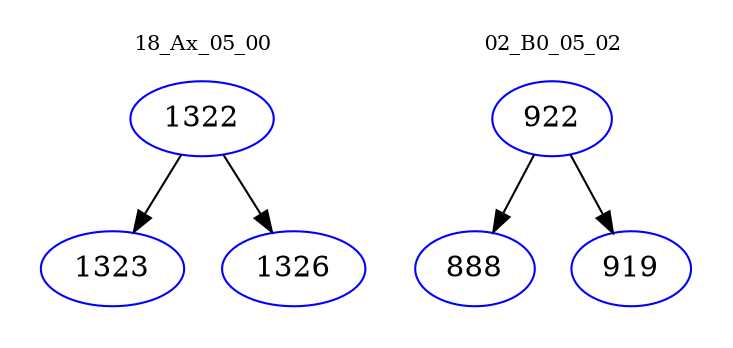 digraph{
subgraph cluster_0 {
color = white
label = "18_Ax_05_00";
fontsize=10;
T0_1322 [label="1322", color="blue"]
T0_1322 -> T0_1323 [color="black"]
T0_1323 [label="1323", color="blue"]
T0_1322 -> T0_1326 [color="black"]
T0_1326 [label="1326", color="blue"]
}
subgraph cluster_1 {
color = white
label = "02_B0_05_02";
fontsize=10;
T1_922 [label="922", color="blue"]
T1_922 -> T1_888 [color="black"]
T1_888 [label="888", color="blue"]
T1_922 -> T1_919 [color="black"]
T1_919 [label="919", color="blue"]
}
}
